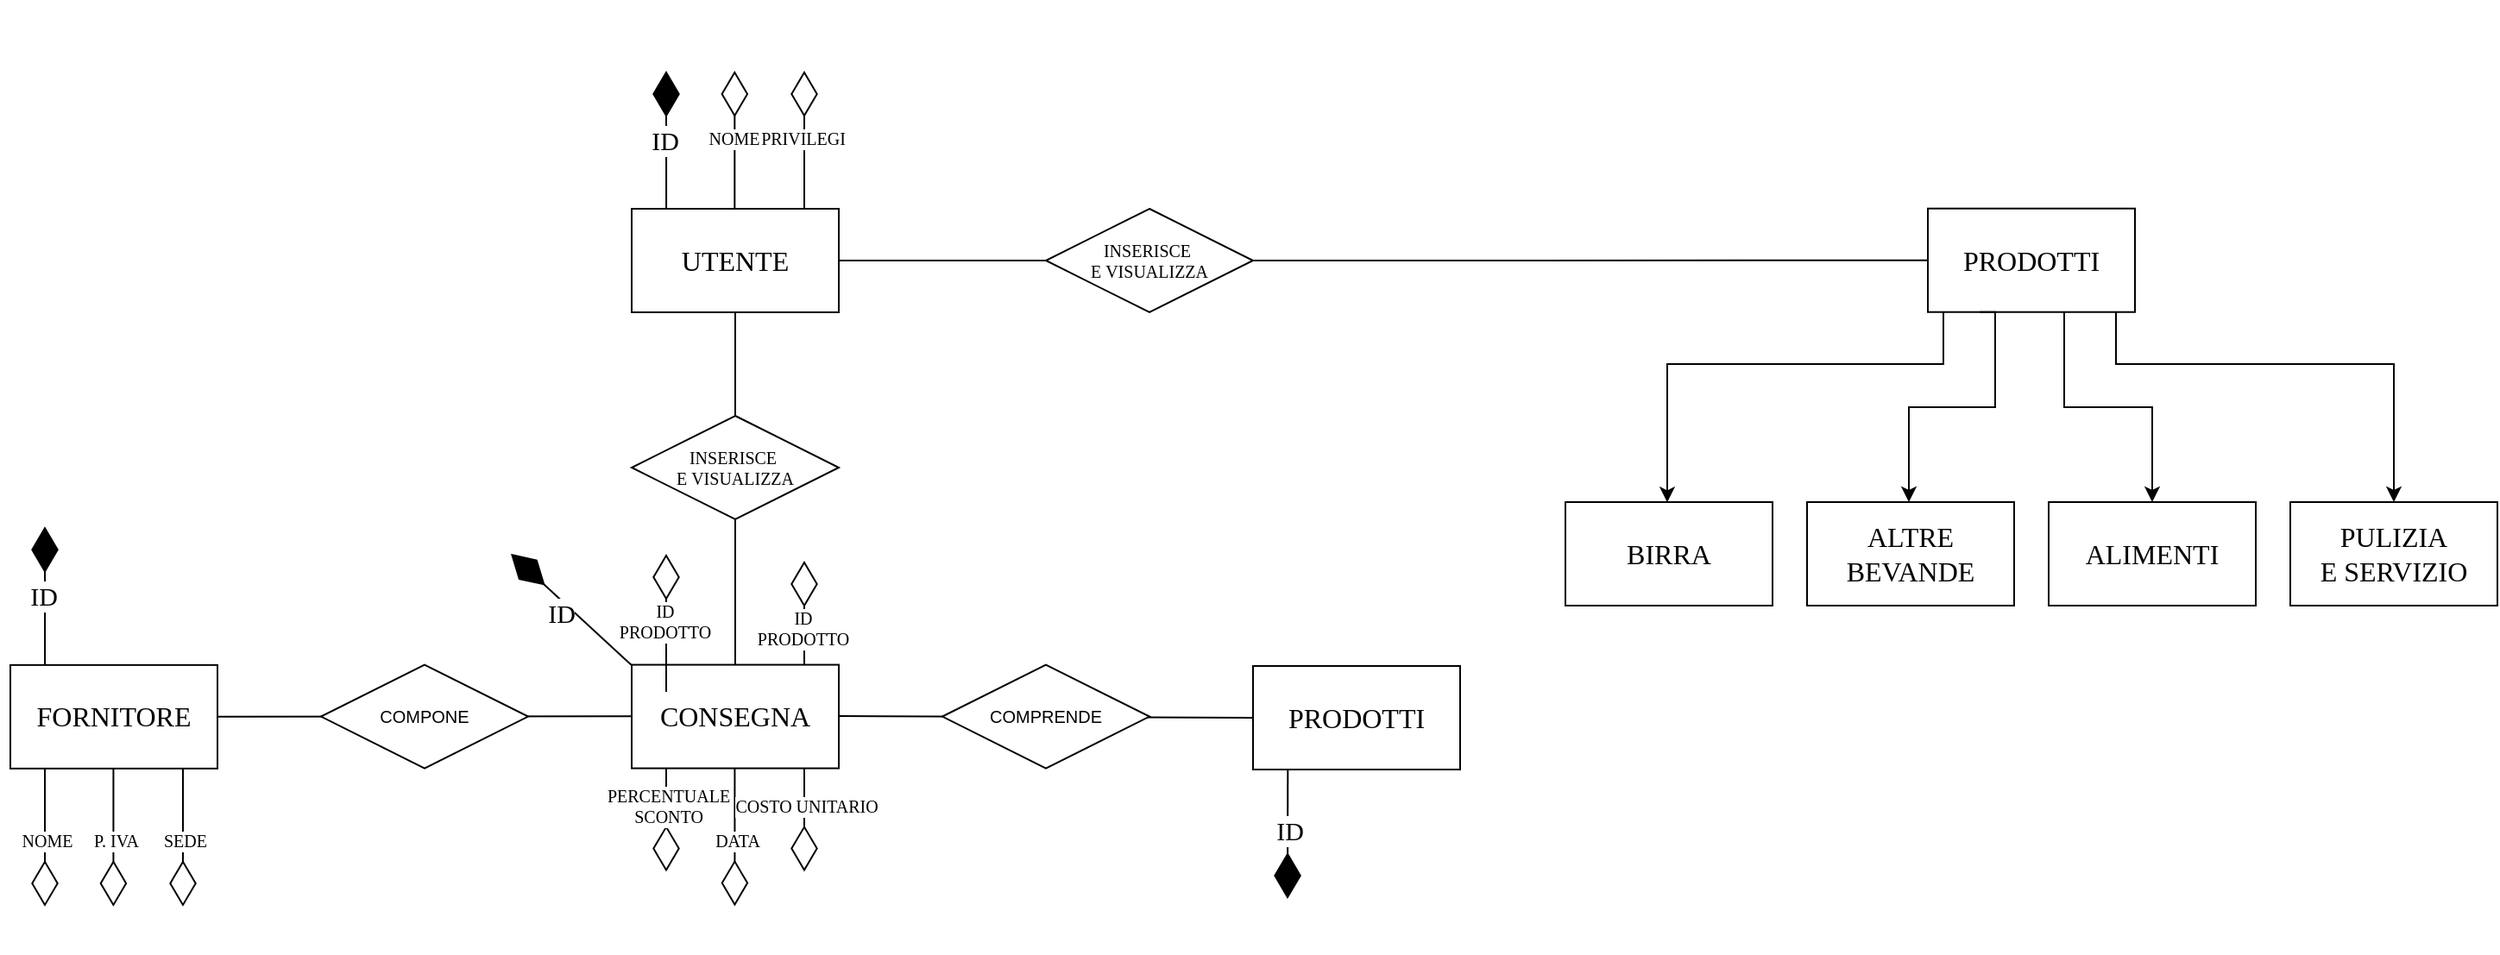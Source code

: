 <mxfile version="24.5.3" type="device">
  <diagram name="Pagina-1" id="yHEGtB6rtoW8ZBYV4MMh">
    <mxGraphModel dx="3131" dy="1329" grid="1" gridSize="10" guides="1" tooltips="1" connect="1" arrows="1" fold="1" page="1" pageScale="1" pageWidth="827" pageHeight="1169" math="0" shadow="0">
      <root>
        <mxCell id="0" />
        <mxCell id="1" parent="0" />
        <mxCell id="E18Y1MAu5Z9nqNEylEb8-3" value="FORNITORE" style="rounded=0;whiteSpace=wrap;html=1;hachureGap=4;fontFamily=Architects Daughter;fontSize=16;" parent="1" vertex="1">
          <mxGeometry x="-60" y="554.43" width="120" height="60" as="geometry" />
        </mxCell>
        <mxCell id="E18Y1MAu5Z9nqNEylEb8-7" value="PRODOTTI" style="rounded=0;whiteSpace=wrap;html=1;hachureGap=4;fontFamily=Architects Daughter;fontSize=16;" parent="1" vertex="1">
          <mxGeometry x="660" y="555" width="120" height="60" as="geometry" />
        </mxCell>
        <mxCell id="E18Y1MAu5Z9nqNEylEb8-9" value="" style="endArrow=none;html=1;rounded=0;hachureGap=4;fontFamily=Architects Daughter;exitX=1;exitY=0.5;exitDx=0;exitDy=0;" parent="1" edge="1" source="E18Y1MAu5Z9nqNEylEb8-3">
          <mxGeometry relative="1" as="geometry">
            <mxPoint x="160" y="583.79" as="sourcePoint" />
            <mxPoint x="300.299" y="584.141" as="targetPoint" />
          </mxGeometry>
        </mxCell>
        <mxCell id="E18Y1MAu5Z9nqNEylEb8-10" value="" style="endArrow=none;html=1;rounded=0;hachureGap=4;fontFamily=Architects Daughter;entryX=0;entryY=0.5;entryDx=0;entryDy=0;" parent="1" target="E18Y1MAu5Z9nqNEylEb8-7" edge="1">
          <mxGeometry relative="1" as="geometry">
            <mxPoint x="420" y="584.04" as="sourcePoint" />
            <mxPoint x="560" y="584.54" as="targetPoint" />
          </mxGeometry>
        </mxCell>
        <mxCell id="c277Pdax2wHSgKWRS-0i-6" value="" style="endArrow=diamondThin;endFill=1;endSize=24;html=1;rounded=0;hachureGap=4;fontFamily=Architects Daughter;exitX=0.108;exitY=1;exitDx=0;exitDy=0;exitPerimeter=0;" parent="1" edge="1">
          <mxGeometry width="160" relative="1" as="geometry">
            <mxPoint x="-39.96" y="554.14" as="sourcePoint" />
            <mxPoint x="-40.0" y="474.14" as="targetPoint" />
          </mxGeometry>
        </mxCell>
        <mxCell id="c277Pdax2wHSgKWRS-0i-7" value="ID" style="edgeLabel;html=1;align=center;verticalAlign=middle;resizable=0;points=[];hachureGap=4;fontFamily=Architects Daughter;fontSize=15;" parent="c277Pdax2wHSgKWRS-0i-6" vertex="1" connectable="0">
          <mxGeometry x="0.15" y="1" relative="1" as="geometry">
            <mxPoint y="6" as="offset" />
          </mxGeometry>
        </mxCell>
        <mxCell id="c277Pdax2wHSgKWRS-0i-9" value="" style="endArrow=diamondThin;endFill=0;endSize=24;html=1;rounded=0;exitX=0.5;exitY=1;exitDx=0;exitDy=0;fontFamily=Architects Daughter;" parent="1" edge="1">
          <mxGeometry width="160" relative="1" as="geometry">
            <mxPoint x="-40" y="614.43" as="sourcePoint" />
            <mxPoint x="-40" y="694.43" as="targetPoint" />
          </mxGeometry>
        </mxCell>
        <mxCell id="c277Pdax2wHSgKWRS-0i-10" value="NOME" style="edgeLabel;html=1;align=center;verticalAlign=middle;resizable=0;points=[];fontFamily=Architects Daughter;fontSize=10;" parent="c277Pdax2wHSgKWRS-0i-9" vertex="1" connectable="0">
          <mxGeometry x="0.039" y="1" relative="1" as="geometry">
            <mxPoint as="offset" />
          </mxGeometry>
        </mxCell>
        <mxCell id="c277Pdax2wHSgKWRS-0i-11" value="" style="endArrow=diamondThin;endFill=0;endSize=24;html=1;rounded=0;exitX=0.5;exitY=1;exitDx=0;exitDy=0;fontFamily=Architects Daughter;" parent="1" edge="1">
          <mxGeometry width="160" relative="1" as="geometry">
            <mxPoint x="-0.29" y="614.43" as="sourcePoint" />
            <mxPoint x="-0.29" y="694.43" as="targetPoint" />
          </mxGeometry>
        </mxCell>
        <mxCell id="c277Pdax2wHSgKWRS-0i-12" value="P. IVA" style="edgeLabel;html=1;align=center;verticalAlign=middle;resizable=0;points=[];fontFamily=Architects Daughter;fontSize=10;" parent="c277Pdax2wHSgKWRS-0i-11" vertex="1" connectable="0">
          <mxGeometry x="0.039" y="1" relative="1" as="geometry">
            <mxPoint as="offset" />
          </mxGeometry>
        </mxCell>
        <mxCell id="c277Pdax2wHSgKWRS-0i-14" value="" style="endArrow=diamondThin;endFill=0;endSize=24;html=1;rounded=0;exitX=0.5;exitY=1;exitDx=0;exitDy=0;fontFamily=Architects Daughter;" parent="1" edge="1">
          <mxGeometry width="160" relative="1" as="geometry">
            <mxPoint x="40" y="614.43" as="sourcePoint" />
            <mxPoint x="40" y="694.43" as="targetPoint" />
          </mxGeometry>
        </mxCell>
        <mxCell id="c277Pdax2wHSgKWRS-0i-15" value="SEDE" style="edgeLabel;html=1;align=center;verticalAlign=middle;resizable=0;points=[];fontFamily=Architects Daughter;fontSize=10;" parent="c277Pdax2wHSgKWRS-0i-14" vertex="1" connectable="0">
          <mxGeometry x="0.039" y="1" relative="1" as="geometry">
            <mxPoint as="offset" />
          </mxGeometry>
        </mxCell>
        <mxCell id="c277Pdax2wHSgKWRS-0i-33" value="" style="endArrow=diamondThin;endFill=0;endSize=24;html=1;rounded=0;exitX=0.5;exitY=1;exitDx=0;exitDy=0;fontFamily=Architects Daughter;" parent="1" edge="1">
          <mxGeometry width="160" relative="1" as="geometry">
            <mxPoint x="359.71" y="614.29" as="sourcePoint" />
            <mxPoint x="359.71" y="694.29" as="targetPoint" />
          </mxGeometry>
        </mxCell>
        <mxCell id="c277Pdax2wHSgKWRS-0i-34" value="DATA" style="edgeLabel;html=1;align=center;verticalAlign=middle;resizable=0;points=[];fontFamily=Architects Daughter;fontSize=10;" parent="c277Pdax2wHSgKWRS-0i-33" vertex="1" connectable="0">
          <mxGeometry x="0.039" y="1" relative="1" as="geometry">
            <mxPoint as="offset" />
          </mxGeometry>
        </mxCell>
        <mxCell id="c277Pdax2wHSgKWRS-0i-44" value="" style="endArrow=diamondThin;endFill=0;endSize=24;html=1;rounded=0;exitX=0.5;exitY=1;exitDx=0;exitDy=0;fontFamily=Architects Daughter;" parent="1" edge="1">
          <mxGeometry width="160" relative="1" as="geometry">
            <mxPoint x="400" y="594.29" as="sourcePoint" />
            <mxPoint x="400" y="674.29" as="targetPoint" />
          </mxGeometry>
        </mxCell>
        <mxCell id="c277Pdax2wHSgKWRS-0i-45" value="COSTO UNITARIO" style="edgeLabel;html=1;align=center;verticalAlign=middle;resizable=0;points=[];fontFamily=Architects Daughter;fontSize=10;" parent="c277Pdax2wHSgKWRS-0i-44" vertex="1" connectable="0">
          <mxGeometry x="0.039" y="1" relative="1" as="geometry">
            <mxPoint as="offset" />
          </mxGeometry>
        </mxCell>
        <mxCell id="c277Pdax2wHSgKWRS-0i-47" value="" style="endArrow=diamondThin;endFill=0;endSize=24;html=1;rounded=0;exitX=0.5;exitY=1;exitDx=0;exitDy=0;fontFamily=Architects Daughter;" parent="1" edge="1">
          <mxGeometry width="160" relative="1" as="geometry">
            <mxPoint x="320" y="594.29" as="sourcePoint" />
            <mxPoint x="320" y="674.29" as="targetPoint" />
          </mxGeometry>
        </mxCell>
        <mxCell id="c277Pdax2wHSgKWRS-0i-48" value="PERCENTUALE&lt;div style=&quot;font-size: 10px;&quot;&gt;SCONTO&lt;/div&gt;" style="edgeLabel;html=1;align=center;verticalAlign=middle;resizable=0;points=[];fontFamily=Architects Daughter;fontSize=10;" parent="c277Pdax2wHSgKWRS-0i-47" vertex="1" connectable="0">
          <mxGeometry x="0.039" y="1" relative="1" as="geometry">
            <mxPoint as="offset" />
          </mxGeometry>
        </mxCell>
        <mxCell id="c277Pdax2wHSgKWRS-0i-50" value="" style="endArrow=diamondThin;endFill=1;endSize=24;html=1;rounded=0;hachureGap=4;fontFamily=Architects Daughter;exitX=0.108;exitY=1;exitDx=0;exitDy=0;exitPerimeter=0;" parent="1" edge="1">
          <mxGeometry width="160" relative="1" as="geometry">
            <mxPoint x="299.64" y="554.29" as="sourcePoint" />
            <mxPoint x="230" y="490" as="targetPoint" />
          </mxGeometry>
        </mxCell>
        <mxCell id="c277Pdax2wHSgKWRS-0i-51" value="ID" style="edgeLabel;html=1;align=center;verticalAlign=middle;resizable=0;points=[];hachureGap=4;fontFamily=Architects Daughter;fontSize=15;" parent="c277Pdax2wHSgKWRS-0i-50" vertex="1" connectable="0">
          <mxGeometry x="0.15" y="1" relative="1" as="geometry">
            <mxPoint y="6" as="offset" />
          </mxGeometry>
        </mxCell>
        <mxCell id="c277Pdax2wHSgKWRS-0i-52" value="" style="endArrow=diamondThin;endFill=0;endSize=24;html=1;rounded=0;exitX=0.5;exitY=1;exitDx=0;exitDy=0;fontFamily=Architects Daughter;" parent="1" edge="1">
          <mxGeometry width="160" relative="1" as="geometry">
            <mxPoint x="400" y="574" as="sourcePoint" />
            <mxPoint x="400" y="494" as="targetPoint" />
          </mxGeometry>
        </mxCell>
        <mxCell id="c277Pdax2wHSgKWRS-0i-53" value="ID&lt;div style=&quot;font-size: 10px;&quot;&gt;PRODOTTO&lt;/div&gt;" style="edgeLabel;html=1;align=center;verticalAlign=middle;resizable=0;points=[];fontFamily=Architects Daughter;fontSize=10;" parent="c277Pdax2wHSgKWRS-0i-52" vertex="1" connectable="0">
          <mxGeometry x="0.039" y="1" relative="1" as="geometry">
            <mxPoint as="offset" />
          </mxGeometry>
        </mxCell>
        <mxCell id="c277Pdax2wHSgKWRS-0i-55" value="UTENTE" style="rounded=0;whiteSpace=wrap;html=1;hachureGap=4;fontFamily=Architects Daughter;fontSize=16;" parent="1" vertex="1">
          <mxGeometry x="300" y="290.0" width="120" height="60" as="geometry" />
        </mxCell>
        <mxCell id="c277Pdax2wHSgKWRS-0i-56" value="&lt;font style=&quot;font-size: 10px;&quot;&gt;INSERISCE&amp;nbsp; E&amp;nbsp;&lt;span style=&quot;background-color: initial; font-size: 10px;&quot;&gt;VISUALIZZA&lt;/span&gt;&lt;/font&gt;" style="shape=rhombus;perimeter=rhombusPerimeter;whiteSpace=wrap;html=1;align=center;fontFamily=Architects Daughter;fontSize=10;verticalAlign=middle;" parent="1" vertex="1">
          <mxGeometry x="300" y="410.0" width="120" height="60" as="geometry" />
        </mxCell>
        <mxCell id="c277Pdax2wHSgKWRS-0i-62" value="" style="endArrow=none;html=1;rounded=0;exitX=0.5;exitY=0;exitDx=0;exitDy=0;entryX=0.5;entryY=1;entryDx=0;entryDy=0;fontFamily=Architects Daughter;" parent="1" target="c277Pdax2wHSgKWRS-0i-56" edge="1">
          <mxGeometry relative="1" as="geometry">
            <mxPoint x="360" y="554.29" as="sourcePoint" />
            <mxPoint x="99.66" y="280.29" as="targetPoint" />
          </mxGeometry>
        </mxCell>
        <mxCell id="c277Pdax2wHSgKWRS-0i-63" value="" style="endArrow=none;html=1;rounded=0;exitX=0.5;exitY=1;exitDx=0;exitDy=0;entryX=0.5;entryY=0;entryDx=0;entryDy=0;fontFamily=Architects Daughter;" parent="1" source="c277Pdax2wHSgKWRS-0i-55" target="c277Pdax2wHSgKWRS-0i-56" edge="1">
          <mxGeometry relative="1" as="geometry">
            <mxPoint x="450" y="340" as="sourcePoint" />
            <mxPoint x="610" y="340" as="targetPoint" />
          </mxGeometry>
        </mxCell>
        <mxCell id="c277Pdax2wHSgKWRS-0i-64" value="" style="endArrow=diamondThin;endFill=1;endSize=24;html=1;rounded=0;hachureGap=4;fontFamily=Architects Daughter;exitX=0.108;exitY=1;exitDx=0;exitDy=0;exitPerimeter=0;" parent="1" edge="1">
          <mxGeometry width="160" relative="1" as="geometry">
            <mxPoint x="320.04" y="290" as="sourcePoint" />
            <mxPoint x="320.0" y="210" as="targetPoint" />
          </mxGeometry>
        </mxCell>
        <mxCell id="c277Pdax2wHSgKWRS-0i-65" value="ID" style="edgeLabel;html=1;align=center;verticalAlign=middle;resizable=0;points=[];hachureGap=4;fontFamily=Architects Daughter;fontSize=15;" parent="c277Pdax2wHSgKWRS-0i-64" vertex="1" connectable="0">
          <mxGeometry x="0.15" y="1" relative="1" as="geometry">
            <mxPoint y="6" as="offset" />
          </mxGeometry>
        </mxCell>
        <mxCell id="c277Pdax2wHSgKWRS-0i-66" value="" style="endArrow=diamondThin;endFill=0;endSize=24;html=1;rounded=0;exitX=0.5;exitY=1;exitDx=0;exitDy=0;fontFamily=Architects Daughter;" parent="1" edge="1">
          <mxGeometry width="160" relative="1" as="geometry">
            <mxPoint x="359.66" y="290.0" as="sourcePoint" />
            <mxPoint x="359.66" y="210.0" as="targetPoint" />
          </mxGeometry>
        </mxCell>
        <mxCell id="c277Pdax2wHSgKWRS-0i-67" value="NOME" style="edgeLabel;html=1;align=center;verticalAlign=middle;resizable=0;points=[];fontFamily=Architects Daughter;fontSize=10;" parent="c277Pdax2wHSgKWRS-0i-66" vertex="1" connectable="0">
          <mxGeometry x="0.039" y="1" relative="1" as="geometry">
            <mxPoint as="offset" />
          </mxGeometry>
        </mxCell>
        <mxCell id="c277Pdax2wHSgKWRS-0i-70" value="" style="endArrow=diamondThin;endFill=0;endSize=24;html=1;rounded=0;exitX=0.5;exitY=1;exitDx=0;exitDy=0;fontFamily=Architects Daughter;" parent="1" edge="1">
          <mxGeometry width="160" relative="1" as="geometry">
            <mxPoint x="400" y="290.0" as="sourcePoint" />
            <mxPoint x="400" y="210.0" as="targetPoint" />
          </mxGeometry>
        </mxCell>
        <mxCell id="c277Pdax2wHSgKWRS-0i-71" value="PRIVILEGI" style="edgeLabel;html=1;align=center;verticalAlign=middle;resizable=0;points=[];fontFamily=Architects Daughter;fontSize=10;" parent="c277Pdax2wHSgKWRS-0i-70" vertex="1" connectable="0">
          <mxGeometry x="0.039" y="1" relative="1" as="geometry">
            <mxPoint as="offset" />
          </mxGeometry>
        </mxCell>
        <mxCell id="c277Pdax2wHSgKWRS-0i-72" value="" style="endArrow=diamondThin;endFill=1;endSize=24;html=1;rounded=0;hachureGap=4;fontFamily=Architects Daughter;exitX=0.168;exitY=1.007;exitDx=0;exitDy=0;exitPerimeter=0;" parent="1" source="E18Y1MAu5Z9nqNEylEb8-7" edge="1">
          <mxGeometry width="160" relative="1" as="geometry">
            <mxPoint x="727" y="620" as="sourcePoint" />
            <mxPoint x="680" y="690" as="targetPoint" />
          </mxGeometry>
        </mxCell>
        <mxCell id="c277Pdax2wHSgKWRS-0i-73" value="ID" style="edgeLabel;html=1;align=center;verticalAlign=middle;resizable=0;points=[];hachureGap=4;fontFamily=Architects Daughter;fontSize=15;" parent="c277Pdax2wHSgKWRS-0i-72" vertex="1" connectable="0">
          <mxGeometry x="0.15" y="1" relative="1" as="geometry">
            <mxPoint y="-9" as="offset" />
          </mxGeometry>
        </mxCell>
        <mxCell id="QZJq3_lMci4SLKEeXNl5-10" value="" style="group;fontFamily=Architects Daughter;" parent="1" vertex="1" connectable="0">
          <mxGeometry x="1051" y="169.71" width="260" height="300.29" as="geometry" />
        </mxCell>
        <mxCell id="QZJq3_lMci4SLKEeXNl5-12" value="PRODOTTI" style="rounded=0;whiteSpace=wrap;html=1;hachureGap=4;fontFamily=Architects Daughter;fontSize=16;" parent="QZJq3_lMci4SLKEeXNl5-10" vertex="1">
          <mxGeometry y="120.15" width="120" height="60" as="geometry" />
        </mxCell>
        <mxCell id="QZJq3_lMci4SLKEeXNl5-11" value="CONSEGNA" style="rounded=0;whiteSpace=wrap;html=1;hachureGap=4;fontFamily=Architects Daughter;fontSize=16;" parent="1" vertex="1">
          <mxGeometry x="300" y="554.29" width="120" height="60" as="geometry" />
        </mxCell>
        <mxCell id="QZJq3_lMci4SLKEeXNl5-13" value="&lt;span style=&quot;font-size: 10px;&quot;&gt;INSERISCE&amp;nbsp; E&amp;nbsp;&lt;/span&gt;&lt;span style=&quot;background-color: initial; font-size: 10px;&quot;&gt;VISUALIZZA&lt;/span&gt;" style="shape=rhombus;perimeter=rhombusPerimeter;whiteSpace=wrap;html=1;align=center;fontFamily=Architects Daughter;fontSize=10;verticalAlign=middle;" parent="1" vertex="1">
          <mxGeometry x="540" y="290.0" width="120" height="60" as="geometry" />
        </mxCell>
        <mxCell id="QZJq3_lMci4SLKEeXNl5-14" value="" style="endArrow=none;html=1;rounded=0;hachureGap=4;fontFamily=Architects Daughter;entryX=0;entryY=0.5;entryDx=0;entryDy=0;exitX=1;exitY=0.5;exitDx=0;exitDy=0;" parent="1" source="QZJq3_lMci4SLKEeXNl5-13" target="QZJq3_lMci4SLKEeXNl5-12" edge="1">
          <mxGeometry relative="1" as="geometry">
            <mxPoint x="600" y="400.04" as="sourcePoint" />
            <mxPoint x="740" y="400" as="targetPoint" />
          </mxGeometry>
        </mxCell>
        <mxCell id="QZJq3_lMci4SLKEeXNl5-15" value="" style="endArrow=none;html=1;rounded=0;hachureGap=4;fontFamily=Architects Daughter;entryX=0;entryY=0.5;entryDx=0;entryDy=0;exitX=1;exitY=0.5;exitDx=0;exitDy=0;" parent="1" source="c277Pdax2wHSgKWRS-0i-55" target="QZJq3_lMci4SLKEeXNl5-13" edge="1">
          <mxGeometry relative="1" as="geometry">
            <mxPoint x="670" y="330" as="sourcePoint" />
            <mxPoint x="780" y="330" as="targetPoint" />
          </mxGeometry>
        </mxCell>
        <mxCell id="sNuFL-pQ3aa-PiIWOplP-1" value="" style="endArrow=diamondThin;endFill=0;endSize=24;html=1;rounded=0;exitX=0.5;exitY=1;exitDx=0;exitDy=0;fontFamily=Architects Daughter;" parent="1" edge="1">
          <mxGeometry width="160" relative="1" as="geometry">
            <mxPoint x="320" y="570" as="sourcePoint" />
            <mxPoint x="320" y="490" as="targetPoint" />
          </mxGeometry>
        </mxCell>
        <mxCell id="sNuFL-pQ3aa-PiIWOplP-2" value="ID&lt;div style=&quot;font-size: 10px;&quot;&gt;PRODOTTO&lt;/div&gt;" style="edgeLabel;html=1;align=center;verticalAlign=middle;resizable=0;points=[];fontFamily=Architects Daughter;fontSize=10;" parent="sNuFL-pQ3aa-PiIWOplP-1" vertex="1" connectable="0">
          <mxGeometry x="0.039" y="1" relative="1" as="geometry">
            <mxPoint as="offset" />
          </mxGeometry>
        </mxCell>
        <mxCell id="QZJq3_lMci4SLKEeXNl5-3" value="BIRRA" style="rounded=0;whiteSpace=wrap;html=1;hachureGap=4;fontFamily=Architects Daughter;fontSize=16;" parent="1" vertex="1">
          <mxGeometry x="841" y="460" width="120" height="60" as="geometry" />
        </mxCell>
        <mxCell id="QZJq3_lMci4SLKEeXNl5-2" value="PULIZIA&lt;div&gt;E SERVIZIO&lt;/div&gt;" style="rounded=0;whiteSpace=wrap;html=1;hachureGap=4;fontFamily=Architects Daughter;fontSize=16;" parent="1" vertex="1">
          <mxGeometry x="1261" y="460" width="120" height="60" as="geometry" />
        </mxCell>
        <mxCell id="QZJq3_lMci4SLKEeXNl5-1" value="ALIMENTI" style="rounded=0;whiteSpace=wrap;html=1;hachureGap=4;fontFamily=Architects Daughter;fontSize=16;" parent="1" vertex="1">
          <mxGeometry x="1121" y="460" width="120" height="60" as="geometry" />
        </mxCell>
        <mxCell id="QZJq3_lMci4SLKEeXNl5-4" value="ALTRE BEVANDE" style="rounded=0;whiteSpace=wrap;html=1;hachureGap=4;fontFamily=Architects Daughter;fontSize=16;" parent="1" vertex="1">
          <mxGeometry x="981" y="460" width="120" height="60" as="geometry" />
        </mxCell>
        <mxCell id="br7-2C-SKBiJijJM0Tw2-8" value="" style="edgeStyle=orthogonalEdgeStyle;rounded=0;orthogonalLoop=1;jettySize=auto;html=1;exitX=0.25;exitY=1;exitDx=0;exitDy=0;" edge="1" parent="1" source="QZJq3_lMci4SLKEeXNl5-12" target="QZJq3_lMci4SLKEeXNl5-4">
          <mxGeometry relative="1" as="geometry">
            <Array as="points">
              <mxPoint x="1090" y="350" />
              <mxPoint x="1090" y="405" />
              <mxPoint x="1040" y="405" />
            </Array>
          </mxGeometry>
        </mxCell>
        <mxCell id="br7-2C-SKBiJijJM0Tw2-9" value="" style="edgeStyle=orthogonalEdgeStyle;rounded=0;orthogonalLoop=1;jettySize=auto;html=1;" edge="1" parent="1">
          <mxGeometry relative="1" as="geometry">
            <mxPoint x="1060" y="350" as="sourcePoint" />
            <mxPoint x="900" y="460.14" as="targetPoint" />
            <Array as="points">
              <mxPoint x="1060" y="350" />
              <mxPoint x="1060" y="380" />
              <mxPoint x="900" y="380" />
            </Array>
          </mxGeometry>
        </mxCell>
        <mxCell id="br7-2C-SKBiJijJM0Tw2-14" style="edgeStyle=orthogonalEdgeStyle;rounded=0;orthogonalLoop=1;jettySize=auto;html=1;entryX=0.5;entryY=0;entryDx=0;entryDy=0;" edge="1" parent="1" source="QZJq3_lMci4SLKEeXNl5-12" target="QZJq3_lMci4SLKEeXNl5-2">
          <mxGeometry relative="1" as="geometry">
            <Array as="points">
              <mxPoint x="1160" y="380" />
              <mxPoint x="1321" y="380" />
            </Array>
          </mxGeometry>
        </mxCell>
        <mxCell id="br7-2C-SKBiJijJM0Tw2-18" style="edgeStyle=orthogonalEdgeStyle;rounded=0;orthogonalLoop=1;jettySize=auto;html=1;entryX=0.5;entryY=0;entryDx=0;entryDy=0;" edge="1" parent="1" source="QZJq3_lMci4SLKEeXNl5-12" target="QZJq3_lMci4SLKEeXNl5-1">
          <mxGeometry relative="1" as="geometry">
            <Array as="points">
              <mxPoint x="1130" y="405" />
              <mxPoint x="1181" y="405" />
            </Array>
          </mxGeometry>
        </mxCell>
        <mxCell id="br7-2C-SKBiJijJM0Tw2-20" value="COMPONE" style="shape=rhombus;perimeter=rhombusPerimeter;whiteSpace=wrap;html=1;align=center;fontSize=10;" vertex="1" parent="1">
          <mxGeometry x="120" y="554.29" width="120" height="60" as="geometry" />
        </mxCell>
        <mxCell id="br7-2C-SKBiJijJM0Tw2-21" value="COMPRENDE" style="shape=rhombus;perimeter=rhombusPerimeter;whiteSpace=wrap;html=1;align=center;fontSize=10;" vertex="1" parent="1">
          <mxGeometry x="480" y="554.29" width="120" height="60" as="geometry" />
        </mxCell>
      </root>
    </mxGraphModel>
  </diagram>
</mxfile>

